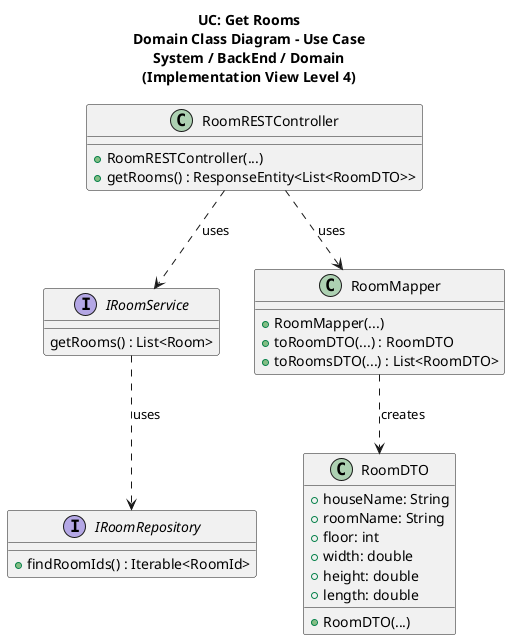 @startuml

title UC: Get Rooms\nDomain Class Diagram - Use Case\nSystem / BackEnd / Domain\n(Implementation View Level 4)

/'
As an Administrator, I want to have a list of existing rooms, so that I can choose one to edit it.
'/

class RoomRESTController{
+ RoomRESTController(...)
+ getRooms() : ResponseEntity<List<RoomDTO>>
}

interface IRoomService{
getRooms() : List<Room>
}

interface IRoomRepository {
+ findRoomIds() : Iterable<RoomId>
}

class RoomMapper {
+ RoomMapper(...)
+ toRoomDTO(...) : RoomDTO
+ toRoomsDTO(...) : List<RoomDTO>
}

class RoomDTO {
+ houseName: String
+ roomName: String
+ floor: int
+ width: double
+ height: double
+ length: double
+ RoomDTO(...)
}

RoomRESTController ..> IRoomService : uses
IRoomService ..> IRoomRepository : uses
RoomRESTController ..> RoomMapper : uses
RoomMapper ..> RoomDTO : creates

@enduml